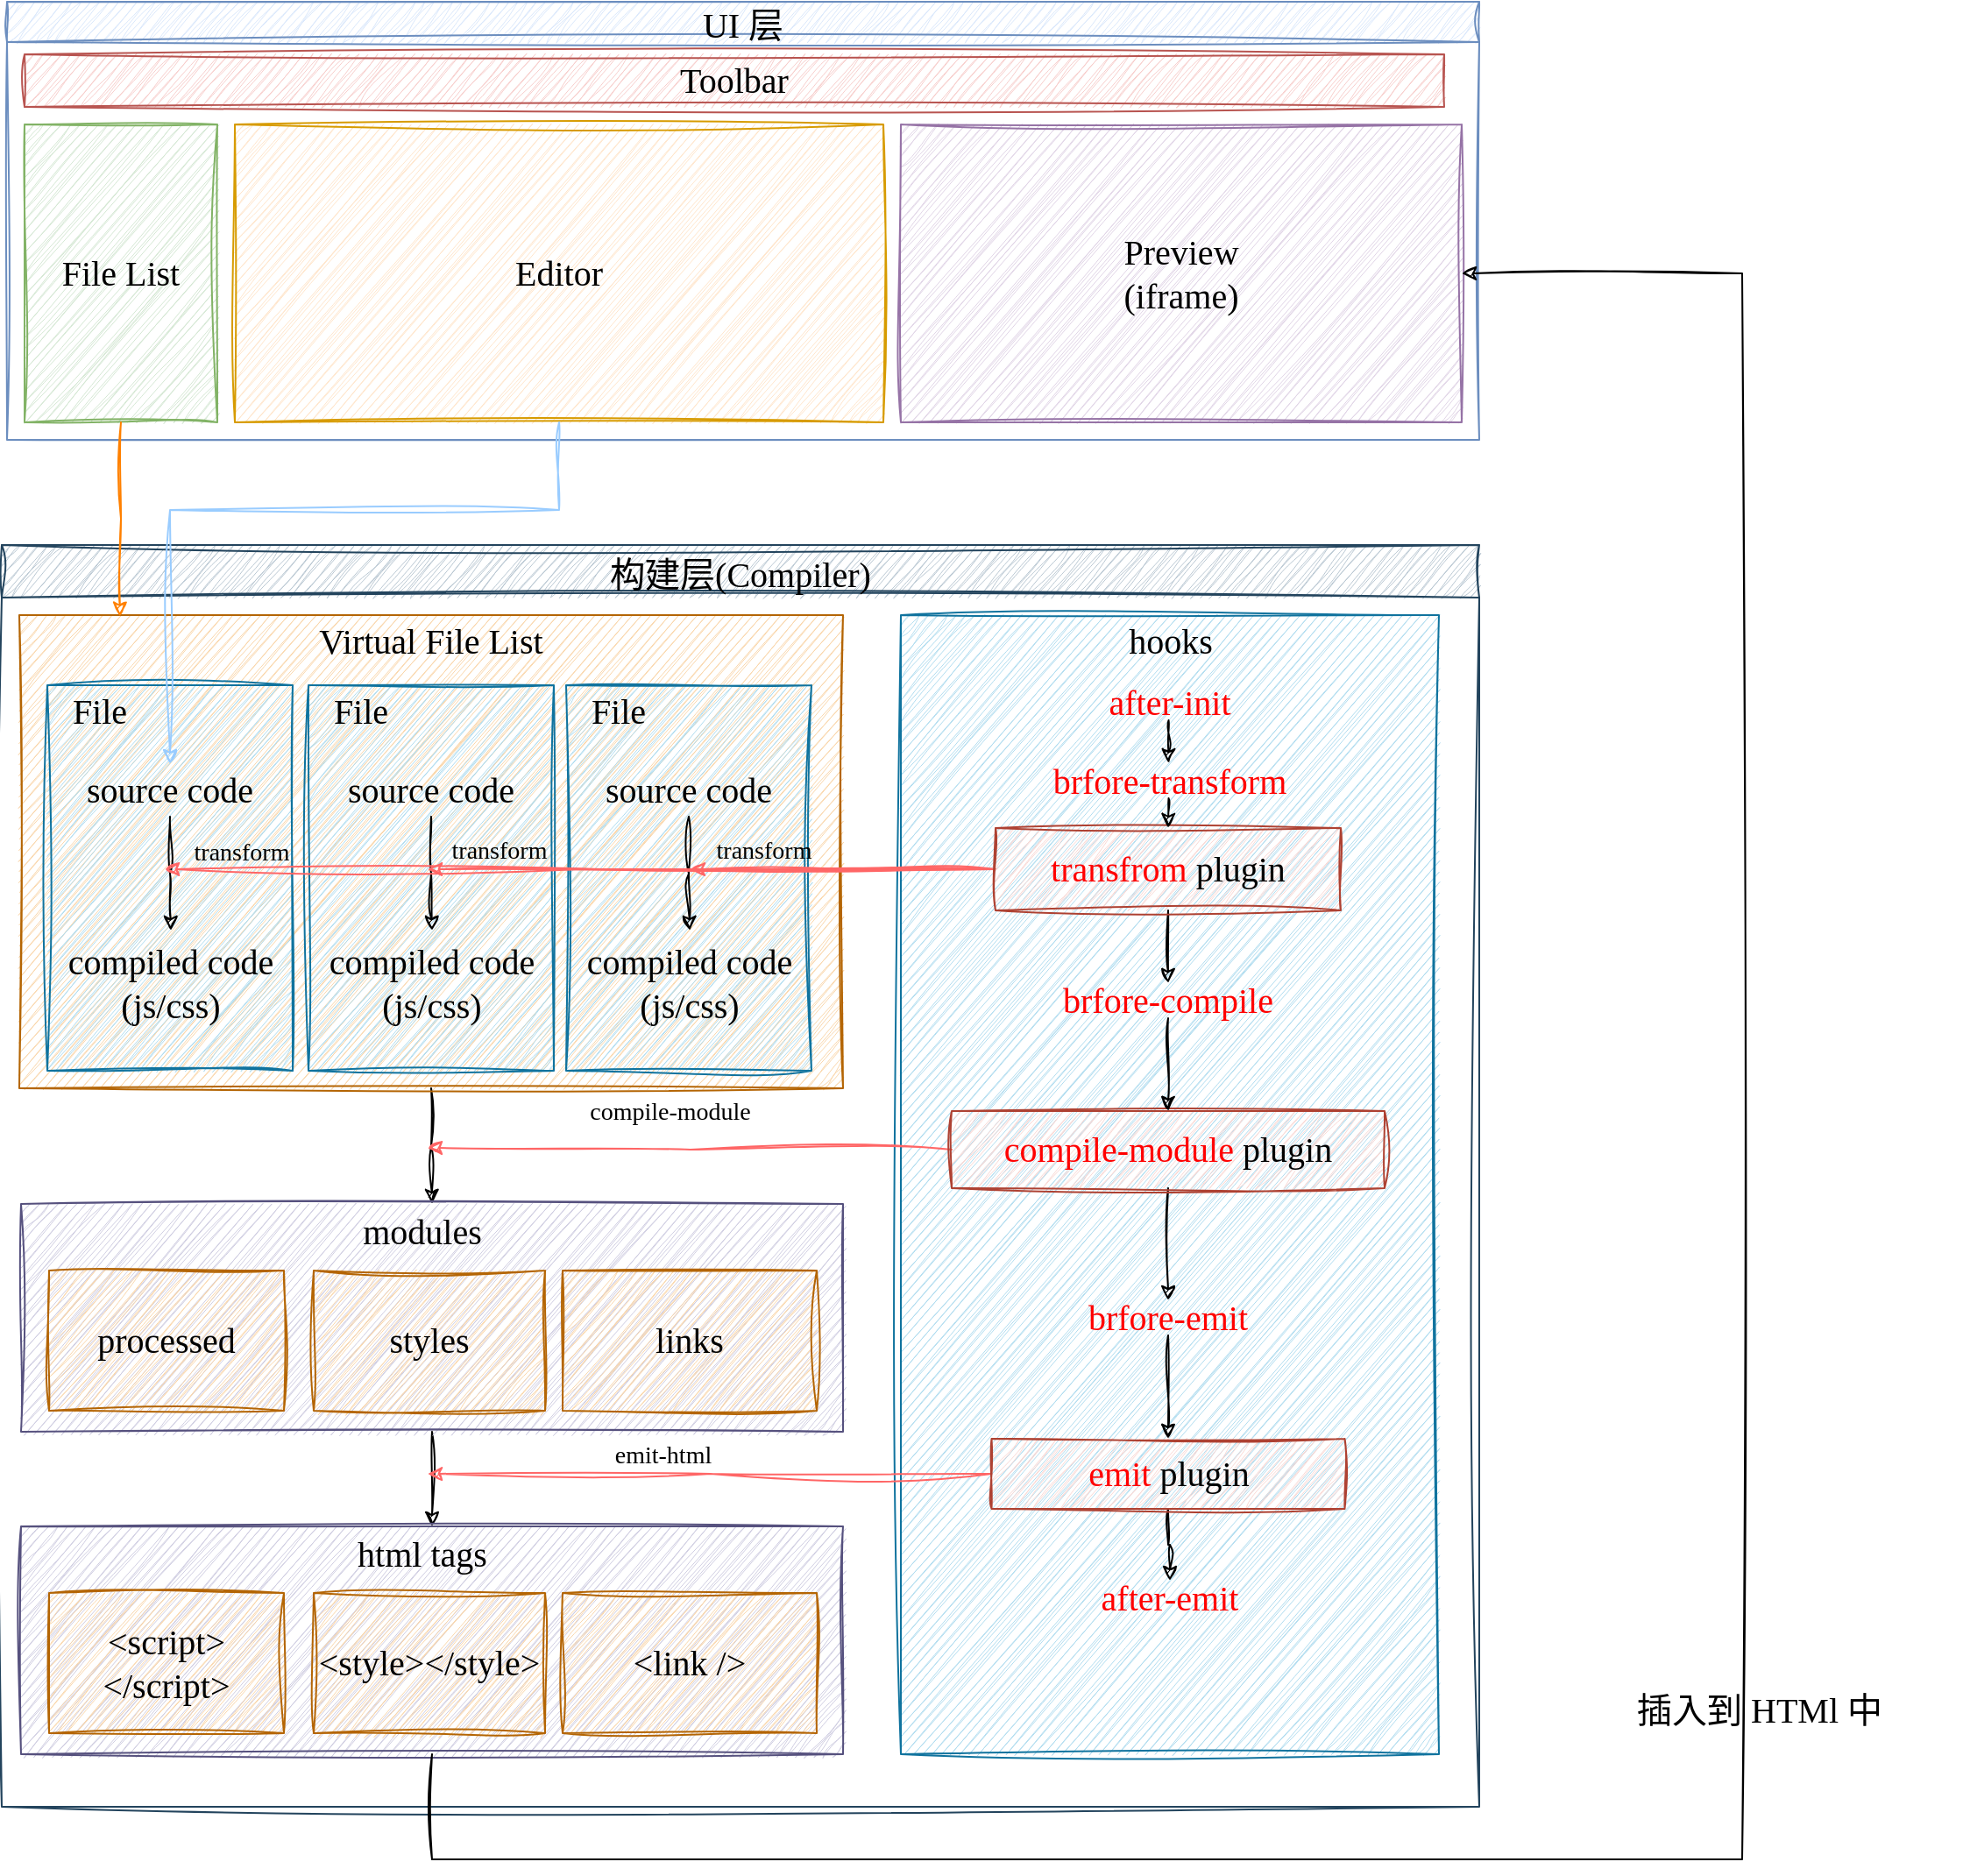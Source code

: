 <mxfile version="21.7.1" type="github">
  <diagram name="Page-1" id="kltpETyp6ktUoRGK4CSb">
    <mxGraphModel dx="1900" dy="1120" grid="1" gridSize="10" guides="1" tooltips="1" connect="1" arrows="1" fold="1" page="1" pageScale="1" pageWidth="827" pageHeight="1169" math="0" shadow="0">
      <root>
        <mxCell id="0" />
        <mxCell id="1" parent="0" />
        <mxCell id="4v6q54yL7Kz8wPH0n8rs-11" value="UI 层" style="swimlane;sketch=1;hachureGap=4;jiggle=2;curveFitting=1;fontFamily=Comic Sans MS;fontSize=20;fontStyle=0;fillColor=#dae8fc;strokeColor=#6c8ebf;" parent="1" vertex="1">
          <mxGeometry x="50" y="140" width="840" height="250" as="geometry" />
        </mxCell>
        <mxCell id="4v6q54yL7Kz8wPH0n8rs-12" value="&lt;font face=&quot;Comic Sans MS&quot;&gt;Toolbar&lt;/font&gt;" style="rounded=0;whiteSpace=wrap;html=1;sketch=1;hachureGap=4;jiggle=2;curveFitting=1;fontFamily=Architects Daughter;fontSource=https%3A%2F%2Ffonts.googleapis.com%2Fcss%3Ffamily%3DArchitects%2BDaughter;fontSize=20;fillColor=#f8cecc;strokeColor=#b85450;" parent="4v6q54yL7Kz8wPH0n8rs-11" vertex="1">
          <mxGeometry x="10" y="30" width="810" height="30" as="geometry" />
        </mxCell>
        <mxCell id="4v6q54yL7Kz8wPH0n8rs-13" value="&lt;font face=&quot;Comic Sans MS&quot;&gt;File List&lt;/font&gt;" style="rounded=0;whiteSpace=wrap;html=1;sketch=1;hachureGap=4;jiggle=2;curveFitting=1;fontFamily=Architects Daughter;fontSource=https%3A%2F%2Ffonts.googleapis.com%2Fcss%3Ffamily%3DArchitects%2BDaughter;fontSize=20;fillColor=#d5e8d4;strokeColor=#82b366;" parent="4v6q54yL7Kz8wPH0n8rs-11" vertex="1">
          <mxGeometry x="10" y="70" width="110" height="170" as="geometry" />
        </mxCell>
        <mxCell id="4v6q54yL7Kz8wPH0n8rs-14" value="&lt;font face=&quot;Comic Sans MS&quot;&gt;Editor&lt;/font&gt;" style="rounded=0;whiteSpace=wrap;html=1;sketch=1;hachureGap=4;jiggle=2;curveFitting=1;fontFamily=Architects Daughter;fontSource=https%3A%2F%2Ffonts.googleapis.com%2Fcss%3Ffamily%3DArchitects%2BDaughter;fontSize=20;fillColor=#ffe6cc;strokeColor=#d79b00;" parent="4v6q54yL7Kz8wPH0n8rs-11" vertex="1">
          <mxGeometry x="130" y="70" width="370" height="170" as="geometry" />
        </mxCell>
        <mxCell id="4v6q54yL7Kz8wPH0n8rs-15" value="&lt;font face=&quot;Comic Sans MS&quot;&gt;Preview&lt;br&gt;(iframe)&lt;br&gt;&lt;/font&gt;" style="rounded=0;whiteSpace=wrap;html=1;sketch=1;hachureGap=4;jiggle=2;curveFitting=1;fontFamily=Architects Daughter;fontSource=https%3A%2F%2Ffonts.googleapis.com%2Fcss%3Ffamily%3DArchitects%2BDaughter;fontSize=20;fillColor=#e1d5e7;strokeColor=#9673a6;" parent="4v6q54yL7Kz8wPH0n8rs-11" vertex="1">
          <mxGeometry x="510" y="70" width="320" height="170" as="geometry" />
        </mxCell>
        <mxCell id="4v6q54yL7Kz8wPH0n8rs-17" value="构建层(Compiler)" style="swimlane;sketch=1;hachureGap=4;jiggle=2;curveFitting=1;fontFamily=Comic Sans MS;fontSize=20;fontStyle=0;fillColor=#bac8d3;strokeColor=#23445d;startSize=30;" parent="1" vertex="1">
          <mxGeometry x="47" y="450" width="843" height="720" as="geometry" />
        </mxCell>
        <mxCell id="4v6q54yL7Kz8wPH0n8rs-90" value="" style="rounded=0;whiteSpace=wrap;html=1;sketch=1;hachureGap=4;jiggle=2;curveFitting=1;fontFamily=Architects Daughter;fontSource=https%3A%2F%2Ffonts.googleapis.com%2Fcss%3Ffamily%3DArchitects%2BDaughter;fontSize=20;fillColor=#b1ddf0;strokeColor=#10739e;" parent="4v6q54yL7Kz8wPH0n8rs-17" vertex="1">
          <mxGeometry x="513" y="40" width="307" height="650" as="geometry" />
        </mxCell>
        <mxCell id="4v6q54yL7Kz8wPH0n8rs-76" style="edgeStyle=orthogonalEdgeStyle;rounded=0;sketch=1;hachureGap=4;jiggle=2;curveFitting=1;orthogonalLoop=1;jettySize=auto;html=1;exitX=0.5;exitY=1;exitDx=0;exitDy=0;entryX=0.5;entryY=0;entryDx=0;entryDy=0;fontFamily=Architects Daughter;fontSource=https%3A%2F%2Ffonts.googleapis.com%2Fcss%3Ffamily%3DArchitects%2BDaughter;fontSize=16;" parent="4v6q54yL7Kz8wPH0n8rs-17" source="4v6q54yL7Kz8wPH0n8rs-22" target="4v6q54yL7Kz8wPH0n8rs-68" edge="1">
          <mxGeometry relative="1" as="geometry" />
        </mxCell>
        <mxCell id="4v6q54yL7Kz8wPH0n8rs-22" value="" style="rounded=0;whiteSpace=wrap;html=1;sketch=1;hachureGap=4;jiggle=2;curveFitting=1;fontFamily=Architects Daughter;fontSource=https%3A%2F%2Ffonts.googleapis.com%2Fcss%3Ffamily%3DArchitects%2BDaughter;fontSize=20;fillColor=#fad7ac;strokeColor=#b46504;" parent="4v6q54yL7Kz8wPH0n8rs-17" vertex="1">
          <mxGeometry x="10" y="40" width="470" height="270" as="geometry" />
        </mxCell>
        <mxCell id="4v6q54yL7Kz8wPH0n8rs-23" value="&lt;font face=&quot;Comic Sans MS&quot;&gt;Virtual File List&lt;/font&gt;" style="text;html=1;strokeColor=none;fillColor=none;align=center;verticalAlign=middle;whiteSpace=wrap;rounded=0;fontSize=20;fontFamily=Architects Daughter;" parent="4v6q54yL7Kz8wPH0n8rs-17" vertex="1">
          <mxGeometry x="160" y="40" width="170" height="30" as="geometry" />
        </mxCell>
        <mxCell id="4v6q54yL7Kz8wPH0n8rs-38" value="" style="rounded=0;whiteSpace=wrap;html=1;sketch=1;hachureGap=4;jiggle=2;curveFitting=1;fontFamily=Architects Daughter;fontSource=https%3A%2F%2Ffonts.googleapis.com%2Fcss%3Ffamily%3DArchitects%2BDaughter;fontSize=20;fillColor=#b1ddf0;strokeColor=#10739e;" parent="4v6q54yL7Kz8wPH0n8rs-17" vertex="1">
          <mxGeometry x="26" y="80" width="140" height="220" as="geometry" />
        </mxCell>
        <mxCell id="4v6q54yL7Kz8wPH0n8rs-39" value="&lt;font face=&quot;Comic Sans MS&quot;&gt;File&lt;/font&gt;" style="text;html=1;strokeColor=none;fillColor=none;align=center;verticalAlign=middle;whiteSpace=wrap;rounded=0;fontSize=20;fontFamily=Architects Daughter;" parent="4v6q54yL7Kz8wPH0n8rs-17" vertex="1">
          <mxGeometry x="26" y="80" width="60" height="30" as="geometry" />
        </mxCell>
        <mxCell id="4v6q54yL7Kz8wPH0n8rs-42" style="edgeStyle=orthogonalEdgeStyle;rounded=0;sketch=1;hachureGap=4;jiggle=2;curveFitting=1;orthogonalLoop=1;jettySize=auto;html=1;exitX=0.5;exitY=1;exitDx=0;exitDy=0;entryX=0.5;entryY=0;entryDx=0;entryDy=0;fontFamily=Architects Daughter;fontSource=https%3A%2F%2Ffonts.googleapis.com%2Fcss%3Ffamily%3DArchitects%2BDaughter;fontSize=16;" parent="4v6q54yL7Kz8wPH0n8rs-17" source="4v6q54yL7Kz8wPH0n8rs-40" target="4v6q54yL7Kz8wPH0n8rs-41" edge="1">
          <mxGeometry relative="1" as="geometry" />
        </mxCell>
        <mxCell id="4v6q54yL7Kz8wPH0n8rs-40" value="&lt;font face=&quot;Comic Sans MS&quot;&gt;source code&lt;/font&gt;" style="text;html=1;strokeColor=none;fillColor=none;align=center;verticalAlign=middle;whiteSpace=wrap;rounded=0;fontSize=20;fontFamily=Architects Daughter;" parent="4v6q54yL7Kz8wPH0n8rs-17" vertex="1">
          <mxGeometry x="31" y="125" width="130" height="30" as="geometry" />
        </mxCell>
        <mxCell id="4v6q54yL7Kz8wPH0n8rs-41" value="&lt;font face=&quot;Comic Sans MS&quot;&gt;compiled code&lt;br&gt;(js/css)&lt;br&gt;&lt;/font&gt;" style="text;html=1;strokeColor=none;fillColor=none;align=center;verticalAlign=middle;whiteSpace=wrap;rounded=0;fontSize=20;fontFamily=Architects Daughter;" parent="4v6q54yL7Kz8wPH0n8rs-17" vertex="1">
          <mxGeometry x="29" y="220" width="135" height="60" as="geometry" />
        </mxCell>
        <mxCell id="4v6q54yL7Kz8wPH0n8rs-43" value="" style="rounded=0;whiteSpace=wrap;html=1;sketch=1;hachureGap=4;jiggle=2;curveFitting=1;fontFamily=Architects Daughter;fontSource=https%3A%2F%2Ffonts.googleapis.com%2Fcss%3Ffamily%3DArchitects%2BDaughter;fontSize=20;fillColor=#b1ddf0;strokeColor=#10739e;" parent="4v6q54yL7Kz8wPH0n8rs-17" vertex="1">
          <mxGeometry x="175" y="80" width="140" height="220" as="geometry" />
        </mxCell>
        <mxCell id="4v6q54yL7Kz8wPH0n8rs-44" value="&lt;font face=&quot;Comic Sans MS&quot;&gt;File&lt;/font&gt;" style="text;html=1;strokeColor=none;fillColor=none;align=center;verticalAlign=middle;whiteSpace=wrap;rounded=0;fontSize=20;fontFamily=Architects Daughter;" parent="4v6q54yL7Kz8wPH0n8rs-17" vertex="1">
          <mxGeometry x="175" y="80" width="60" height="30" as="geometry" />
        </mxCell>
        <mxCell id="4v6q54yL7Kz8wPH0n8rs-46" value="&lt;font face=&quot;Comic Sans MS&quot;&gt;source code&lt;/font&gt;" style="text;html=1;strokeColor=none;fillColor=none;align=center;verticalAlign=middle;whiteSpace=wrap;rounded=0;fontSize=20;fontFamily=Architects Daughter;" parent="4v6q54yL7Kz8wPH0n8rs-17" vertex="1">
          <mxGeometry x="180" y="125" width="130" height="30" as="geometry" />
        </mxCell>
        <mxCell id="4v6q54yL7Kz8wPH0n8rs-47" value="&lt;font face=&quot;Comic Sans MS&quot;&gt;compiled code&lt;br&gt;(js/css)&lt;br&gt;&lt;/font&gt;" style="text;html=1;strokeColor=none;fillColor=none;align=center;verticalAlign=middle;whiteSpace=wrap;rounded=0;fontSize=20;fontFamily=Architects Daughter;" parent="4v6q54yL7Kz8wPH0n8rs-17" vertex="1">
          <mxGeometry x="178" y="220" width="135" height="60" as="geometry" />
        </mxCell>
        <mxCell id="4v6q54yL7Kz8wPH0n8rs-45" style="edgeStyle=orthogonalEdgeStyle;rounded=0;sketch=1;hachureGap=4;jiggle=2;curveFitting=1;orthogonalLoop=1;jettySize=auto;html=1;exitX=0.5;exitY=1;exitDx=0;exitDy=0;entryX=0.5;entryY=0;entryDx=0;entryDy=0;fontFamily=Architects Daughter;fontSource=https%3A%2F%2Ffonts.googleapis.com%2Fcss%3Ffamily%3DArchitects%2BDaughter;fontSize=16;" parent="4v6q54yL7Kz8wPH0n8rs-17" source="4v6q54yL7Kz8wPH0n8rs-46" target="4v6q54yL7Kz8wPH0n8rs-47" edge="1">
          <mxGeometry relative="1" as="geometry" />
        </mxCell>
        <mxCell id="4v6q54yL7Kz8wPH0n8rs-48" value="" style="rounded=0;whiteSpace=wrap;html=1;sketch=1;hachureGap=4;jiggle=2;curveFitting=1;fontFamily=Architects Daughter;fontSource=https%3A%2F%2Ffonts.googleapis.com%2Fcss%3Ffamily%3DArchitects%2BDaughter;fontSize=20;fillColor=#b1ddf0;strokeColor=#10739e;" parent="4v6q54yL7Kz8wPH0n8rs-17" vertex="1">
          <mxGeometry x="322" y="80" width="140" height="220" as="geometry" />
        </mxCell>
        <mxCell id="4v6q54yL7Kz8wPH0n8rs-49" value="&lt;font face=&quot;Comic Sans MS&quot;&gt;File&lt;/font&gt;" style="text;html=1;strokeColor=none;fillColor=none;align=center;verticalAlign=middle;whiteSpace=wrap;rounded=0;fontSize=20;fontFamily=Architects Daughter;" parent="4v6q54yL7Kz8wPH0n8rs-17" vertex="1">
          <mxGeometry x="322" y="80" width="60" height="30" as="geometry" />
        </mxCell>
        <mxCell id="4v6q54yL7Kz8wPH0n8rs-51" value="&lt;font face=&quot;Comic Sans MS&quot;&gt;source code&lt;/font&gt;" style="text;html=1;strokeColor=none;fillColor=none;align=center;verticalAlign=middle;whiteSpace=wrap;rounded=0;fontSize=20;fontFamily=Architects Daughter;" parent="4v6q54yL7Kz8wPH0n8rs-17" vertex="1">
          <mxGeometry x="327" y="125" width="130" height="30" as="geometry" />
        </mxCell>
        <mxCell id="4v6q54yL7Kz8wPH0n8rs-52" value="&lt;font face=&quot;Comic Sans MS&quot;&gt;compiled code&lt;br&gt;(js/css)&lt;br&gt;&lt;/font&gt;" style="text;html=1;strokeColor=none;fillColor=none;align=center;verticalAlign=middle;whiteSpace=wrap;rounded=0;fontSize=20;fontFamily=Architects Daughter;" parent="4v6q54yL7Kz8wPH0n8rs-17" vertex="1">
          <mxGeometry x="325" y="220" width="135" height="60" as="geometry" />
        </mxCell>
        <mxCell id="4v6q54yL7Kz8wPH0n8rs-50" style="edgeStyle=orthogonalEdgeStyle;rounded=0;sketch=1;hachureGap=4;jiggle=2;curveFitting=1;orthogonalLoop=1;jettySize=auto;html=1;exitX=0.5;exitY=1;exitDx=0;exitDy=0;entryX=0.5;entryY=0;entryDx=0;entryDy=0;fontFamily=Architects Daughter;fontSource=https%3A%2F%2Ffonts.googleapis.com%2Fcss%3Ffamily%3DArchitects%2BDaughter;fontSize=16;" parent="4v6q54yL7Kz8wPH0n8rs-17" source="4v6q54yL7Kz8wPH0n8rs-51" target="4v6q54yL7Kz8wPH0n8rs-52" edge="1">
          <mxGeometry relative="1" as="geometry" />
        </mxCell>
        <mxCell id="4v6q54yL7Kz8wPH0n8rs-60" style="edgeStyle=orthogonalEdgeStyle;rounded=0;sketch=1;hachureGap=4;jiggle=2;curveFitting=1;orthogonalLoop=1;jettySize=auto;html=1;exitX=0;exitY=0.5;exitDx=0;exitDy=0;fontFamily=Architects Daughter;fontSource=https%3A%2F%2Ffonts.googleapis.com%2Fcss%3Ffamily%3DArchitects%2BDaughter;fontSize=16;strokeColor=#FF6666;" parent="4v6q54yL7Kz8wPH0n8rs-17" source="4v6q54yL7Kz8wPH0n8rs-53" edge="1">
          <mxGeometry relative="1" as="geometry">
            <mxPoint x="93" y="185" as="targetPoint" />
          </mxGeometry>
        </mxCell>
        <mxCell id="4v6q54yL7Kz8wPH0n8rs-63" style="edgeStyle=orthogonalEdgeStyle;rounded=0;sketch=1;hachureGap=4;jiggle=2;curveFitting=1;orthogonalLoop=1;jettySize=auto;html=1;exitX=0;exitY=0.5;exitDx=0;exitDy=0;fontFamily=Architects Daughter;fontSource=https%3A%2F%2Ffonts.googleapis.com%2Fcss%3Ffamily%3DArchitects%2BDaughter;fontSize=16;strokeColor=#FF6666;" parent="4v6q54yL7Kz8wPH0n8rs-17" source="4v6q54yL7Kz8wPH0n8rs-53" edge="1">
          <mxGeometry relative="1" as="geometry">
            <mxPoint x="243" y="185" as="targetPoint" />
          </mxGeometry>
        </mxCell>
        <mxCell id="4v6q54yL7Kz8wPH0n8rs-64" style="edgeStyle=orthogonalEdgeStyle;rounded=0;sketch=1;hachureGap=4;jiggle=2;curveFitting=1;orthogonalLoop=1;jettySize=auto;html=1;exitX=0;exitY=0.5;exitDx=0;exitDy=0;fontFamily=Architects Daughter;fontSource=https%3A%2F%2Ffonts.googleapis.com%2Fcss%3Ffamily%3DArchitects%2BDaughter;fontSize=16;strokeColor=#FF6666;" parent="4v6q54yL7Kz8wPH0n8rs-17" source="4v6q54yL7Kz8wPH0n8rs-53" edge="1">
          <mxGeometry relative="1" as="geometry">
            <mxPoint x="393" y="185" as="targetPoint" />
          </mxGeometry>
        </mxCell>
        <mxCell id="Xq_WoBRvCpadnjwO7v99-8" style="edgeStyle=orthogonalEdgeStyle;rounded=0;sketch=1;hachureGap=4;jiggle=2;curveFitting=1;orthogonalLoop=1;jettySize=auto;html=1;exitX=0.5;exitY=1;exitDx=0;exitDy=0;entryX=0.5;entryY=0;entryDx=0;entryDy=0;fontFamily=Architects Daughter;fontSource=https%3A%2F%2Ffonts.googleapis.com%2Fcss%3Ffamily%3DArchitects%2BDaughter;fontSize=16;" edge="1" parent="4v6q54yL7Kz8wPH0n8rs-17" source="4v6q54yL7Kz8wPH0n8rs-53" target="Xq_WoBRvCpadnjwO7v99-7">
          <mxGeometry relative="1" as="geometry" />
        </mxCell>
        <mxCell id="4v6q54yL7Kz8wPH0n8rs-53" value="&lt;font face=&quot;Comic Sans MS&quot;&gt;&lt;font color=&quot;#ff0000&quot;&gt;transfrom&lt;/font&gt; plugin&lt;/font&gt;" style="rounded=0;whiteSpace=wrap;html=1;sketch=1;hachureGap=4;jiggle=2;curveFitting=1;fontFamily=Architects Daughter;fontSource=https%3A%2F%2Ffonts.googleapis.com%2Fcss%3Ffamily%3DArchitects%2BDaughter;fontSize=20;fillColor=#fad9d5;strokeColor=#ae4132;" parent="4v6q54yL7Kz8wPH0n8rs-17" vertex="1">
          <mxGeometry x="567" y="161.5" width="197" height="47" as="geometry" />
        </mxCell>
        <mxCell id="4v6q54yL7Kz8wPH0n8rs-62" value="&lt;font style=&quot;font-size: 14px;&quot; face=&quot;Comic Sans MS&quot;&gt;transform&lt;/font&gt;" style="text;html=1;strokeColor=none;fillColor=none;align=center;verticalAlign=middle;whiteSpace=wrap;rounded=0;fontSize=20;fontFamily=Architects Daughter;" parent="4v6q54yL7Kz8wPH0n8rs-17" vertex="1">
          <mxGeometry x="107" y="158" width="60" height="30" as="geometry" />
        </mxCell>
        <mxCell id="4v6q54yL7Kz8wPH0n8rs-65" value="&lt;font style=&quot;font-size: 14px;&quot; face=&quot;Comic Sans MS&quot;&gt;transform&lt;/font&gt;" style="text;html=1;strokeColor=none;fillColor=none;align=center;verticalAlign=middle;whiteSpace=wrap;rounded=0;fontSize=20;fontFamily=Architects Daughter;" parent="4v6q54yL7Kz8wPH0n8rs-17" vertex="1">
          <mxGeometry x="254" y="157" width="60" height="30" as="geometry" />
        </mxCell>
        <mxCell id="4v6q54yL7Kz8wPH0n8rs-66" value="&lt;font style=&quot;font-size: 14px;&quot; face=&quot;Comic Sans MS&quot;&gt;transform&lt;/font&gt;" style="text;html=1;strokeColor=none;fillColor=none;align=center;verticalAlign=middle;whiteSpace=wrap;rounded=0;fontSize=20;fontFamily=Architects Daughter;" parent="4v6q54yL7Kz8wPH0n8rs-17" vertex="1">
          <mxGeometry x="405" y="157" width="60" height="30" as="geometry" />
        </mxCell>
        <mxCell id="4v6q54yL7Kz8wPH0n8rs-86" style="edgeStyle=orthogonalEdgeStyle;rounded=0;sketch=1;hachureGap=4;jiggle=2;curveFitting=1;orthogonalLoop=1;jettySize=auto;html=1;exitX=0.5;exitY=1;exitDx=0;exitDy=0;entryX=0.5;entryY=0;entryDx=0;entryDy=0;fontFamily=Architects Daughter;fontSource=https%3A%2F%2Ffonts.googleapis.com%2Fcss%3Ffamily%3DArchitects%2BDaughter;fontSize=16;" parent="4v6q54yL7Kz8wPH0n8rs-17" source="4v6q54yL7Kz8wPH0n8rs-68" target="4v6q54yL7Kz8wPH0n8rs-81" edge="1">
          <mxGeometry relative="1" as="geometry" />
        </mxCell>
        <mxCell id="4v6q54yL7Kz8wPH0n8rs-68" value="" style="rounded=0;whiteSpace=wrap;html=1;sketch=1;hachureGap=4;jiggle=2;curveFitting=1;fontFamily=Architects Daughter;fontSource=https%3A%2F%2Ffonts.googleapis.com%2Fcss%3Ffamily%3DArchitects%2BDaughter;fontSize=20;fillColor=#d0cee2;strokeColor=#56517e;" parent="4v6q54yL7Kz8wPH0n8rs-17" vertex="1">
          <mxGeometry x="11" y="376" width="469" height="130" as="geometry" />
        </mxCell>
        <mxCell id="4v6q54yL7Kz8wPH0n8rs-69" value="&lt;font face=&quot;Comic Sans MS&quot;&gt;modules&lt;/font&gt;" style="text;html=1;strokeColor=none;fillColor=none;align=center;verticalAlign=middle;whiteSpace=wrap;rounded=0;fontSize=20;fontFamily=Architects Daughter;" parent="4v6q54yL7Kz8wPH0n8rs-17" vertex="1">
          <mxGeometry x="155" y="377" width="170" height="30" as="geometry" />
        </mxCell>
        <mxCell id="4v6q54yL7Kz8wPH0n8rs-70" value="&lt;font face=&quot;Comic Sans MS&quot;&gt;processed&lt;/font&gt;" style="rounded=0;whiteSpace=wrap;html=1;sketch=1;hachureGap=4;jiggle=2;curveFitting=1;fontFamily=Architects Daughter;fontSource=https%3A%2F%2Ffonts.googleapis.com%2Fcss%3Ffamily%3DArchitects%2BDaughter;fontSize=20;fillColor=#fad7ac;strokeColor=#b46504;" parent="4v6q54yL7Kz8wPH0n8rs-17" vertex="1">
          <mxGeometry x="27" y="414" width="134" height="80" as="geometry" />
        </mxCell>
        <mxCell id="4v6q54yL7Kz8wPH0n8rs-71" value="&lt;font face=&quot;Comic Sans MS&quot;&gt;styles&lt;/font&gt;" style="rounded=0;whiteSpace=wrap;html=1;sketch=1;hachureGap=4;jiggle=2;curveFitting=1;fontFamily=Architects Daughter;fontSource=https%3A%2F%2Ffonts.googleapis.com%2Fcss%3Ffamily%3DArchitects%2BDaughter;fontSize=20;fillColor=#fad7ac;strokeColor=#b46504;" parent="4v6q54yL7Kz8wPH0n8rs-17" vertex="1">
          <mxGeometry x="178" y="414" width="132" height="80" as="geometry" />
        </mxCell>
        <mxCell id="4v6q54yL7Kz8wPH0n8rs-72" value="&lt;font face=&quot;Comic Sans MS&quot;&gt;links&lt;/font&gt;" style="rounded=0;whiteSpace=wrap;html=1;sketch=1;hachureGap=4;jiggle=2;curveFitting=1;fontFamily=Architects Daughter;fontSource=https%3A%2F%2Ffonts.googleapis.com%2Fcss%3Ffamily%3DArchitects%2BDaughter;fontSize=20;fillColor=#fad7ac;strokeColor=#b46504;" parent="4v6q54yL7Kz8wPH0n8rs-17" vertex="1">
          <mxGeometry x="320" y="414" width="145" height="80" as="geometry" />
        </mxCell>
        <mxCell id="4v6q54yL7Kz8wPH0n8rs-78" style="edgeStyle=orthogonalEdgeStyle;rounded=0;sketch=1;hachureGap=4;jiggle=2;curveFitting=1;orthogonalLoop=1;jettySize=auto;html=1;exitX=0;exitY=0.5;exitDx=0;exitDy=0;fontFamily=Architects Daughter;fontSource=https%3A%2F%2Ffonts.googleapis.com%2Fcss%3Ffamily%3DArchitects%2BDaughter;fontSize=16;strokeColor=#FF6666;" parent="4v6q54yL7Kz8wPH0n8rs-17" source="4v6q54yL7Kz8wPH0n8rs-73" edge="1">
          <mxGeometry relative="1" as="geometry">
            <mxPoint x="243" y="344" as="targetPoint" />
          </mxGeometry>
        </mxCell>
        <mxCell id="Xq_WoBRvCpadnjwO7v99-11" style="edgeStyle=orthogonalEdgeStyle;rounded=0;sketch=1;hachureGap=4;jiggle=2;curveFitting=1;orthogonalLoop=1;jettySize=auto;html=1;exitX=0.5;exitY=1;exitDx=0;exitDy=0;entryX=0.5;entryY=0;entryDx=0;entryDy=0;fontFamily=Architects Daughter;fontSource=https%3A%2F%2Ffonts.googleapis.com%2Fcss%3Ffamily%3DArchitects%2BDaughter;fontSize=16;" edge="1" parent="4v6q54yL7Kz8wPH0n8rs-17" source="4v6q54yL7Kz8wPH0n8rs-73" target="Xq_WoBRvCpadnjwO7v99-10">
          <mxGeometry relative="1" as="geometry" />
        </mxCell>
        <mxCell id="4v6q54yL7Kz8wPH0n8rs-73" value="&lt;font face=&quot;Comic Sans MS&quot;&gt;&lt;font color=&quot;#ff0000&quot;&gt;compile-module&lt;/font&gt; plugin&lt;br&gt;&lt;/font&gt;" style="rounded=0;whiteSpace=wrap;html=1;sketch=1;hachureGap=4;jiggle=2;curveFitting=1;fontFamily=Architects Daughter;fontSource=https%3A%2F%2Ffonts.googleapis.com%2Fcss%3Ffamily%3DArchitects%2BDaughter;fontSize=20;fillColor=#fad9d5;strokeColor=#ae4132;" parent="4v6q54yL7Kz8wPH0n8rs-17" vertex="1">
          <mxGeometry x="542" y="323" width="247" height="44" as="geometry" />
        </mxCell>
        <mxCell id="4v6q54yL7Kz8wPH0n8rs-79" value="&lt;font style=&quot;font-size: 14px;&quot; face=&quot;Comic Sans MS&quot;&gt;compile-module&lt;/font&gt;" style="text;html=1;strokeColor=none;fillColor=none;align=center;verticalAlign=middle;whiteSpace=wrap;rounded=0;fontSize=20;fontFamily=Architects Daughter;" parent="4v6q54yL7Kz8wPH0n8rs-17" vertex="1">
          <mxGeometry x="325" y="306" width="113" height="30" as="geometry" />
        </mxCell>
        <mxCell id="4v6q54yL7Kz8wPH0n8rs-81" value="" style="rounded=0;whiteSpace=wrap;html=1;sketch=1;hachureGap=4;jiggle=2;curveFitting=1;fontFamily=Architects Daughter;fontSource=https%3A%2F%2Ffonts.googleapis.com%2Fcss%3Ffamily%3DArchitects%2BDaughter;fontSize=20;fillColor=#d0cee2;strokeColor=#56517e;" parent="4v6q54yL7Kz8wPH0n8rs-17" vertex="1">
          <mxGeometry x="11" y="560" width="469" height="130" as="geometry" />
        </mxCell>
        <mxCell id="4v6q54yL7Kz8wPH0n8rs-82" value="&lt;font face=&quot;Comic Sans MS&quot;&gt;html tags&lt;/font&gt;" style="text;html=1;strokeColor=none;fillColor=none;align=center;verticalAlign=middle;whiteSpace=wrap;rounded=0;fontSize=20;fontFamily=Architects Daughter;" parent="4v6q54yL7Kz8wPH0n8rs-17" vertex="1">
          <mxGeometry x="155" y="561" width="170" height="30" as="geometry" />
        </mxCell>
        <mxCell id="4v6q54yL7Kz8wPH0n8rs-83" value="&lt;font face=&quot;Comic Sans MS&quot;&gt;&amp;lt;script&amp;gt;&amp;lt;/script&amp;gt;&lt;/font&gt;" style="rounded=0;whiteSpace=wrap;html=1;sketch=1;hachureGap=4;jiggle=2;curveFitting=1;fontFamily=Architects Daughter;fontSource=https%3A%2F%2Ffonts.googleapis.com%2Fcss%3Ffamily%3DArchitects%2BDaughter;fontSize=20;fillColor=#fad7ac;strokeColor=#b46504;" parent="4v6q54yL7Kz8wPH0n8rs-17" vertex="1">
          <mxGeometry x="27" y="598" width="134" height="80" as="geometry" />
        </mxCell>
        <mxCell id="4v6q54yL7Kz8wPH0n8rs-84" value="&lt;font face=&quot;Comic Sans MS&quot;&gt;&amp;lt;style&amp;gt;&amp;lt;/style&amp;gt;&lt;/font&gt;" style="rounded=0;whiteSpace=wrap;html=1;sketch=1;hachureGap=4;jiggle=2;curveFitting=1;fontFamily=Architects Daughter;fontSource=https%3A%2F%2Ffonts.googleapis.com%2Fcss%3Ffamily%3DArchitects%2BDaughter;fontSize=20;fillColor=#fad7ac;strokeColor=#b46504;" parent="4v6q54yL7Kz8wPH0n8rs-17" vertex="1">
          <mxGeometry x="178" y="598" width="132" height="80" as="geometry" />
        </mxCell>
        <mxCell id="4v6q54yL7Kz8wPH0n8rs-85" value="&lt;font face=&quot;Comic Sans MS&quot;&gt;&amp;lt;link /&amp;gt;&lt;/font&gt;" style="rounded=0;whiteSpace=wrap;html=1;sketch=1;hachureGap=4;jiggle=2;curveFitting=1;fontFamily=Architects Daughter;fontSource=https%3A%2F%2Ffonts.googleapis.com%2Fcss%3Ffamily%3DArchitects%2BDaughter;fontSize=20;fillColor=#fad7ac;strokeColor=#b46504;" parent="4v6q54yL7Kz8wPH0n8rs-17" vertex="1">
          <mxGeometry x="320" y="598" width="145" height="80" as="geometry" />
        </mxCell>
        <mxCell id="4v6q54yL7Kz8wPH0n8rs-88" style="edgeStyle=orthogonalEdgeStyle;rounded=0;sketch=1;hachureGap=4;jiggle=2;curveFitting=1;orthogonalLoop=1;jettySize=auto;html=1;exitX=0;exitY=0.5;exitDx=0;exitDy=0;fontFamily=Architects Daughter;fontSource=https%3A%2F%2Ffonts.googleapis.com%2Fcss%3Ffamily%3DArchitects%2BDaughter;fontSize=16;strokeColor=#FF6666;" parent="4v6q54yL7Kz8wPH0n8rs-17" source="4v6q54yL7Kz8wPH0n8rs-87" edge="1">
          <mxGeometry relative="1" as="geometry">
            <mxPoint x="243" y="530" as="targetPoint" />
          </mxGeometry>
        </mxCell>
        <mxCell id="Xq_WoBRvCpadnjwO7v99-14" style="edgeStyle=orthogonalEdgeStyle;rounded=0;sketch=1;hachureGap=4;jiggle=2;curveFitting=1;orthogonalLoop=1;jettySize=auto;html=1;exitX=0.5;exitY=1;exitDx=0;exitDy=0;entryX=0.5;entryY=0;entryDx=0;entryDy=0;fontFamily=Architects Daughter;fontSource=https%3A%2F%2Ffonts.googleapis.com%2Fcss%3Ffamily%3DArchitects%2BDaughter;fontSize=16;" edge="1" parent="4v6q54yL7Kz8wPH0n8rs-17" source="4v6q54yL7Kz8wPH0n8rs-87" target="Xq_WoBRvCpadnjwO7v99-13">
          <mxGeometry relative="1" as="geometry" />
        </mxCell>
        <mxCell id="4v6q54yL7Kz8wPH0n8rs-87" value="&lt;font face=&quot;Comic Sans MS&quot;&gt;&lt;font color=&quot;#ff0000&quot;&gt;emit&lt;/font&gt; plugin&lt;br&gt;&lt;/font&gt;" style="rounded=0;whiteSpace=wrap;html=1;sketch=1;hachureGap=4;jiggle=2;curveFitting=1;fontFamily=Architects Daughter;fontSource=https%3A%2F%2Ffonts.googleapis.com%2Fcss%3Ffamily%3DArchitects%2BDaughter;fontSize=20;fillColor=#fad9d5;strokeColor=#ae4132;" parent="4v6q54yL7Kz8wPH0n8rs-17" vertex="1">
          <mxGeometry x="564.75" y="510" width="201.5" height="40" as="geometry" />
        </mxCell>
        <mxCell id="4v6q54yL7Kz8wPH0n8rs-89" value="&lt;font style=&quot;font-size: 14px;&quot; face=&quot;Comic Sans MS&quot;&gt;emit-html&lt;/font&gt;" style="text;html=1;strokeColor=none;fillColor=none;align=center;verticalAlign=middle;whiteSpace=wrap;rounded=0;fontSize=20;fontFamily=Architects Daughter;" parent="4v6q54yL7Kz8wPH0n8rs-17" vertex="1">
          <mxGeometry x="321" y="502" width="113" height="30" as="geometry" />
        </mxCell>
        <mxCell id="4v6q54yL7Kz8wPH0n8rs-91" value="&lt;font face=&quot;Comic Sans MS&quot;&gt;hooks&lt;/font&gt;" style="text;html=1;strokeColor=none;fillColor=none;align=center;verticalAlign=middle;whiteSpace=wrap;rounded=0;fontSize=20;fontFamily=Architects Daughter;" parent="4v6q54yL7Kz8wPH0n8rs-17" vertex="1">
          <mxGeometry x="581.5" y="40" width="170" height="30" as="geometry" />
        </mxCell>
        <mxCell id="Xq_WoBRvCpadnjwO7v99-5" style="edgeStyle=orthogonalEdgeStyle;rounded=0;sketch=1;hachureGap=4;jiggle=2;curveFitting=1;orthogonalLoop=1;jettySize=auto;html=1;exitX=0.5;exitY=1;exitDx=0;exitDy=0;entryX=0.5;entryY=0;entryDx=0;entryDy=0;fontFamily=Architects Daughter;fontSource=https%3A%2F%2Ffonts.googleapis.com%2Fcss%3Ffamily%3DArchitects%2BDaughter;fontSize=16;" edge="1" parent="4v6q54yL7Kz8wPH0n8rs-17" source="Xq_WoBRvCpadnjwO7v99-3" target="Xq_WoBRvCpadnjwO7v99-4">
          <mxGeometry relative="1" as="geometry" />
        </mxCell>
        <mxCell id="Xq_WoBRvCpadnjwO7v99-3" value="&lt;font face=&quot;Comic Sans MS&quot;&gt;after-init&lt;/font&gt;" style="text;html=1;strokeColor=none;fillColor=none;align=center;verticalAlign=middle;whiteSpace=wrap;rounded=0;fontSize=20;fontFamily=Architects Daughter;fontColor=#FF0000;" vertex="1" parent="4v6q54yL7Kz8wPH0n8rs-17">
          <mxGeometry x="581.5" y="80" width="168.5" height="20" as="geometry" />
        </mxCell>
        <mxCell id="Xq_WoBRvCpadnjwO7v99-6" style="edgeStyle=orthogonalEdgeStyle;rounded=0;sketch=1;hachureGap=4;jiggle=2;curveFitting=1;orthogonalLoop=1;jettySize=auto;html=1;exitX=0.5;exitY=1;exitDx=0;exitDy=0;entryX=0.5;entryY=0;entryDx=0;entryDy=0;fontFamily=Architects Daughter;fontSource=https%3A%2F%2Ffonts.googleapis.com%2Fcss%3Ffamily%3DArchitects%2BDaughter;fontSize=16;" edge="1" parent="4v6q54yL7Kz8wPH0n8rs-17" source="Xq_WoBRvCpadnjwO7v99-4" target="4v6q54yL7Kz8wPH0n8rs-53">
          <mxGeometry relative="1" as="geometry" />
        </mxCell>
        <mxCell id="Xq_WoBRvCpadnjwO7v99-4" value="&lt;font face=&quot;Comic Sans MS&quot;&gt;brfore-transform&lt;/font&gt;" style="text;html=1;strokeColor=none;fillColor=none;align=center;verticalAlign=middle;whiteSpace=wrap;rounded=0;fontSize=20;fontFamily=Architects Daughter;fontColor=#FF0000;" vertex="1" parent="4v6q54yL7Kz8wPH0n8rs-17">
          <mxGeometry x="571.5" y="124.5" width="188.5" height="20" as="geometry" />
        </mxCell>
        <mxCell id="Xq_WoBRvCpadnjwO7v99-9" style="edgeStyle=orthogonalEdgeStyle;rounded=0;sketch=1;hachureGap=4;jiggle=2;curveFitting=1;orthogonalLoop=1;jettySize=auto;html=1;exitX=0.5;exitY=1;exitDx=0;exitDy=0;entryX=0.5;entryY=0;entryDx=0;entryDy=0;fontFamily=Architects Daughter;fontSource=https%3A%2F%2Ffonts.googleapis.com%2Fcss%3Ffamily%3DArchitects%2BDaughter;fontSize=16;" edge="1" parent="4v6q54yL7Kz8wPH0n8rs-17" source="Xq_WoBRvCpadnjwO7v99-7" target="4v6q54yL7Kz8wPH0n8rs-73">
          <mxGeometry relative="1" as="geometry" />
        </mxCell>
        <mxCell id="Xq_WoBRvCpadnjwO7v99-7" value="&lt;font face=&quot;Comic Sans MS&quot;&gt;brfore-compile&lt;/font&gt;" style="text;html=1;strokeColor=none;fillColor=none;align=center;verticalAlign=middle;whiteSpace=wrap;rounded=0;fontSize=20;fontFamily=Architects Daughter;fontColor=#FF0000;" vertex="1" parent="4v6q54yL7Kz8wPH0n8rs-17">
          <mxGeometry x="571.25" y="250" width="188.5" height="20" as="geometry" />
        </mxCell>
        <mxCell id="Xq_WoBRvCpadnjwO7v99-12" style="edgeStyle=orthogonalEdgeStyle;rounded=0;sketch=1;hachureGap=4;jiggle=2;curveFitting=1;orthogonalLoop=1;jettySize=auto;html=1;exitX=0.5;exitY=1;exitDx=0;exitDy=0;entryX=0.5;entryY=0;entryDx=0;entryDy=0;fontFamily=Architects Daughter;fontSource=https%3A%2F%2Ffonts.googleapis.com%2Fcss%3Ffamily%3DArchitects%2BDaughter;fontSize=16;" edge="1" parent="4v6q54yL7Kz8wPH0n8rs-17" source="Xq_WoBRvCpadnjwO7v99-10" target="4v6q54yL7Kz8wPH0n8rs-87">
          <mxGeometry relative="1" as="geometry" />
        </mxCell>
        <mxCell id="Xq_WoBRvCpadnjwO7v99-10" value="&lt;font face=&quot;Comic Sans MS&quot;&gt;brfore-emit&lt;/font&gt;" style="text;html=1;strokeColor=none;fillColor=none;align=center;verticalAlign=middle;whiteSpace=wrap;rounded=0;fontSize=20;fontFamily=Architects Daughter;fontColor=#FF0000;" vertex="1" parent="4v6q54yL7Kz8wPH0n8rs-17">
          <mxGeometry x="571.25" y="431" width="188.5" height="20" as="geometry" />
        </mxCell>
        <mxCell id="Xq_WoBRvCpadnjwO7v99-13" value="&lt;font face=&quot;Comic Sans MS&quot;&gt;after-emit&lt;/font&gt;" style="text;html=1;strokeColor=none;fillColor=none;align=center;verticalAlign=middle;whiteSpace=wrap;rounded=0;fontSize=20;fontFamily=Architects Daughter;fontColor=#FF0000;" vertex="1" parent="4v6q54yL7Kz8wPH0n8rs-17">
          <mxGeometry x="572.25" y="591" width="188.5" height="20" as="geometry" />
        </mxCell>
        <mxCell id="4v6q54yL7Kz8wPH0n8rs-92" style="edgeStyle=orthogonalEdgeStyle;rounded=0;sketch=1;hachureGap=4;jiggle=2;curveFitting=1;orthogonalLoop=1;jettySize=auto;html=1;exitX=0.5;exitY=1;exitDx=0;exitDy=0;entryX=1;entryY=0.5;entryDx=0;entryDy=0;fontFamily=Architects Daughter;fontSource=https%3A%2F%2Ffonts.googleapis.com%2Fcss%3Ffamily%3DArchitects%2BDaughter;fontSize=16;" parent="1" source="4v6q54yL7Kz8wPH0n8rs-81" target="4v6q54yL7Kz8wPH0n8rs-15" edge="1">
          <mxGeometry relative="1" as="geometry">
            <Array as="points">
              <mxPoint x="292" y="1200" />
              <mxPoint x="1040" y="1200" />
              <mxPoint x="1040" y="295" />
            </Array>
          </mxGeometry>
        </mxCell>
        <mxCell id="4v6q54yL7Kz8wPH0n8rs-93" value="&lt;font face=&quot;Comic Sans MS&quot;&gt;插入到 HTMl 中&lt;/font&gt;" style="text;html=1;strokeColor=none;fillColor=none;align=center;verticalAlign=middle;whiteSpace=wrap;rounded=0;fontSize=20;fontFamily=Architects Daughter;" parent="1" vertex="1">
          <mxGeometry x="935" y="1100" width="230" height="30" as="geometry" />
        </mxCell>
        <mxCell id="Xq_WoBRvCpadnjwO7v99-1" style="edgeStyle=orthogonalEdgeStyle;rounded=0;sketch=1;hachureGap=4;jiggle=2;curveFitting=1;orthogonalLoop=1;jettySize=auto;html=1;exitX=0.5;exitY=1;exitDx=0;exitDy=0;entryX=0.122;entryY=0.003;entryDx=0;entryDy=0;entryPerimeter=0;fontFamily=Architects Daughter;fontSource=https%3A%2F%2Ffonts.googleapis.com%2Fcss%3Ffamily%3DArchitects%2BDaughter;fontSize=16;strokeColor=#FF8000;" edge="1" parent="1" source="4v6q54yL7Kz8wPH0n8rs-13" target="4v6q54yL7Kz8wPH0n8rs-22">
          <mxGeometry relative="1" as="geometry" />
        </mxCell>
        <mxCell id="Xq_WoBRvCpadnjwO7v99-2" style="edgeStyle=orthogonalEdgeStyle;rounded=0;sketch=1;hachureGap=4;jiggle=2;curveFitting=1;orthogonalLoop=1;jettySize=auto;html=1;exitX=0.5;exitY=1;exitDx=0;exitDy=0;entryX=0.5;entryY=0;entryDx=0;entryDy=0;fontFamily=Architects Daughter;fontSource=https%3A%2F%2Ffonts.googleapis.com%2Fcss%3Ffamily%3DArchitects%2BDaughter;fontSize=16;strokeColor=#99CCFF;" edge="1" parent="1" source="4v6q54yL7Kz8wPH0n8rs-14" target="4v6q54yL7Kz8wPH0n8rs-40">
          <mxGeometry relative="1" as="geometry">
            <Array as="points">
              <mxPoint x="365" y="430" />
              <mxPoint x="143" y="430" />
            </Array>
          </mxGeometry>
        </mxCell>
      </root>
    </mxGraphModel>
  </diagram>
</mxfile>
